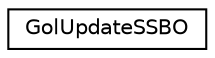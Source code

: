 digraph "Graphical Class Hierarchy"
{
 // LATEX_PDF_SIZE
  edge [fontname="Helvetica",fontsize="10",labelfontname="Helvetica",labelfontsize="10"];
  node [fontname="Helvetica",fontsize="10",shape=record];
  rankdir="LR";
  Node0 [label="GolUpdateSSBO",height=0.2,width=0.4,color="black", fillcolor="white", style="filled",URL="$structGolUpdateSSBO.html",tooltip=" "];
}

